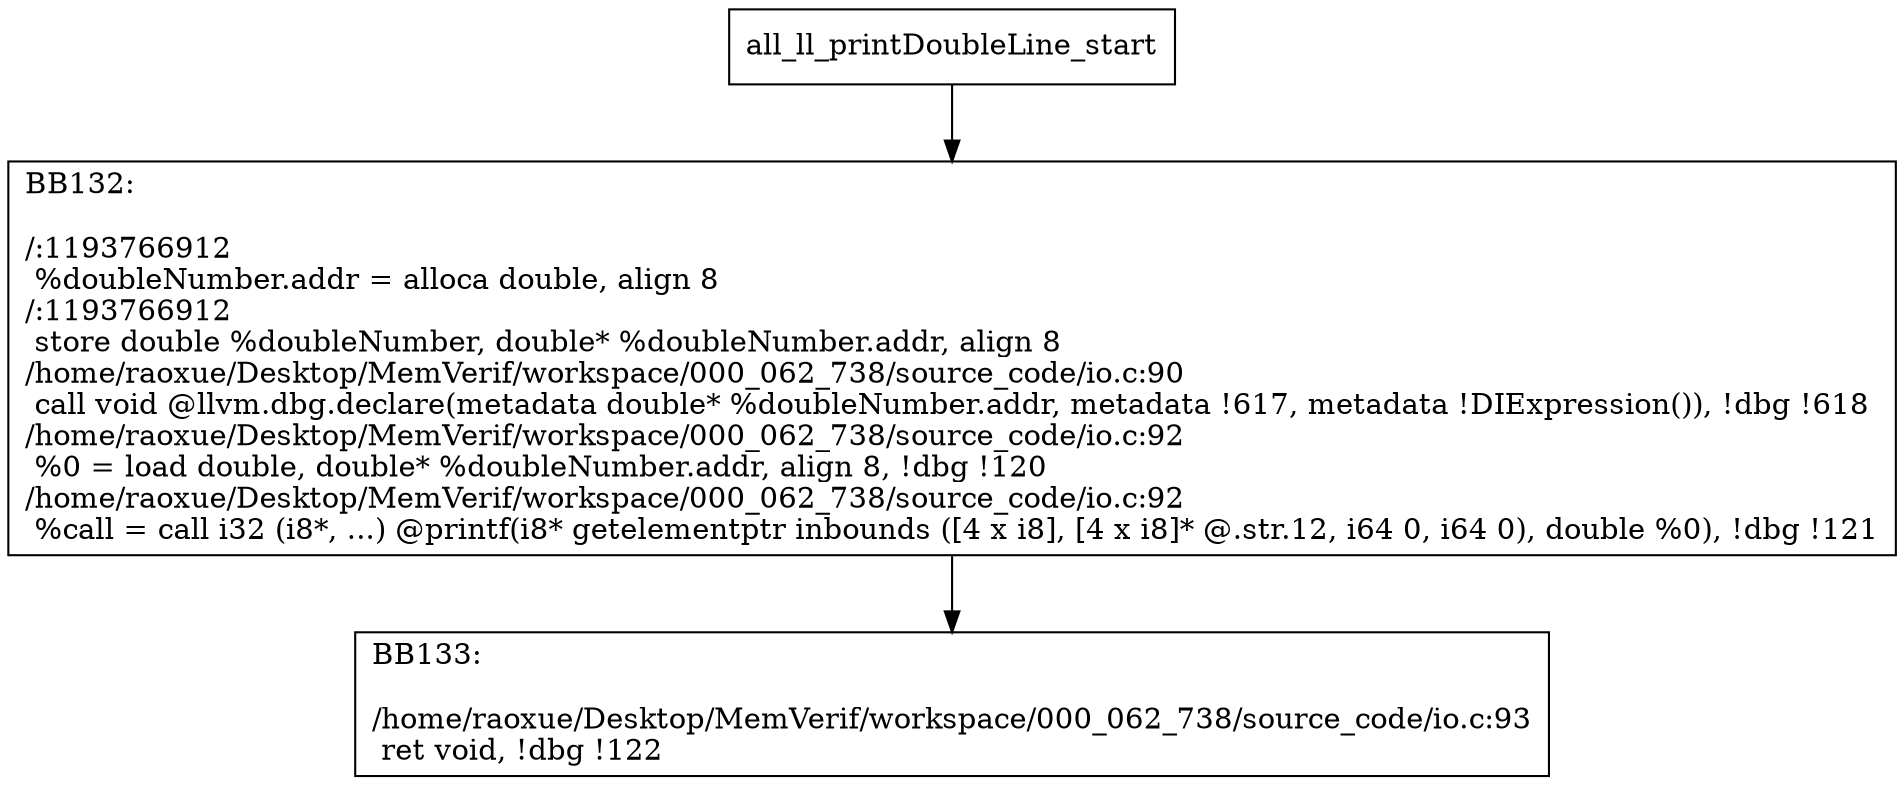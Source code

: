 digraph "CFG for'all_ll_printDoubleLine' function" {
	BBall_ll_printDoubleLine_start[shape=record,label="{all_ll_printDoubleLine_start}"];
	BBall_ll_printDoubleLine_start-> all_ll_printDoubleLineBB132;
	all_ll_printDoubleLineBB132 [shape=record, label="{BB132:\l\l/:1193766912\l
  %doubleNumber.addr = alloca double, align 8\l
/:1193766912\l
  store double %doubleNumber, double* %doubleNumber.addr, align 8\l
/home/raoxue/Desktop/MemVerif/workspace/000_062_738/source_code/io.c:90\l
  call void @llvm.dbg.declare(metadata double* %doubleNumber.addr, metadata !617, metadata !DIExpression()), !dbg !618\l
/home/raoxue/Desktop/MemVerif/workspace/000_062_738/source_code/io.c:92\l
  %0 = load double, double* %doubleNumber.addr, align 8, !dbg !120\l
/home/raoxue/Desktop/MemVerif/workspace/000_062_738/source_code/io.c:92\l
  %call = call i32 (i8*, ...) @printf(i8* getelementptr inbounds ([4 x i8], [4 x i8]* @.str.12, i64 0, i64 0), double %0), !dbg !121\l
}"];
	all_ll_printDoubleLineBB132-> all_ll_printDoubleLineBB133;
	all_ll_printDoubleLineBB133 [shape=record, label="{BB133:\l\l/home/raoxue/Desktop/MemVerif/workspace/000_062_738/source_code/io.c:93\l
  ret void, !dbg !122\l
}"];
}
